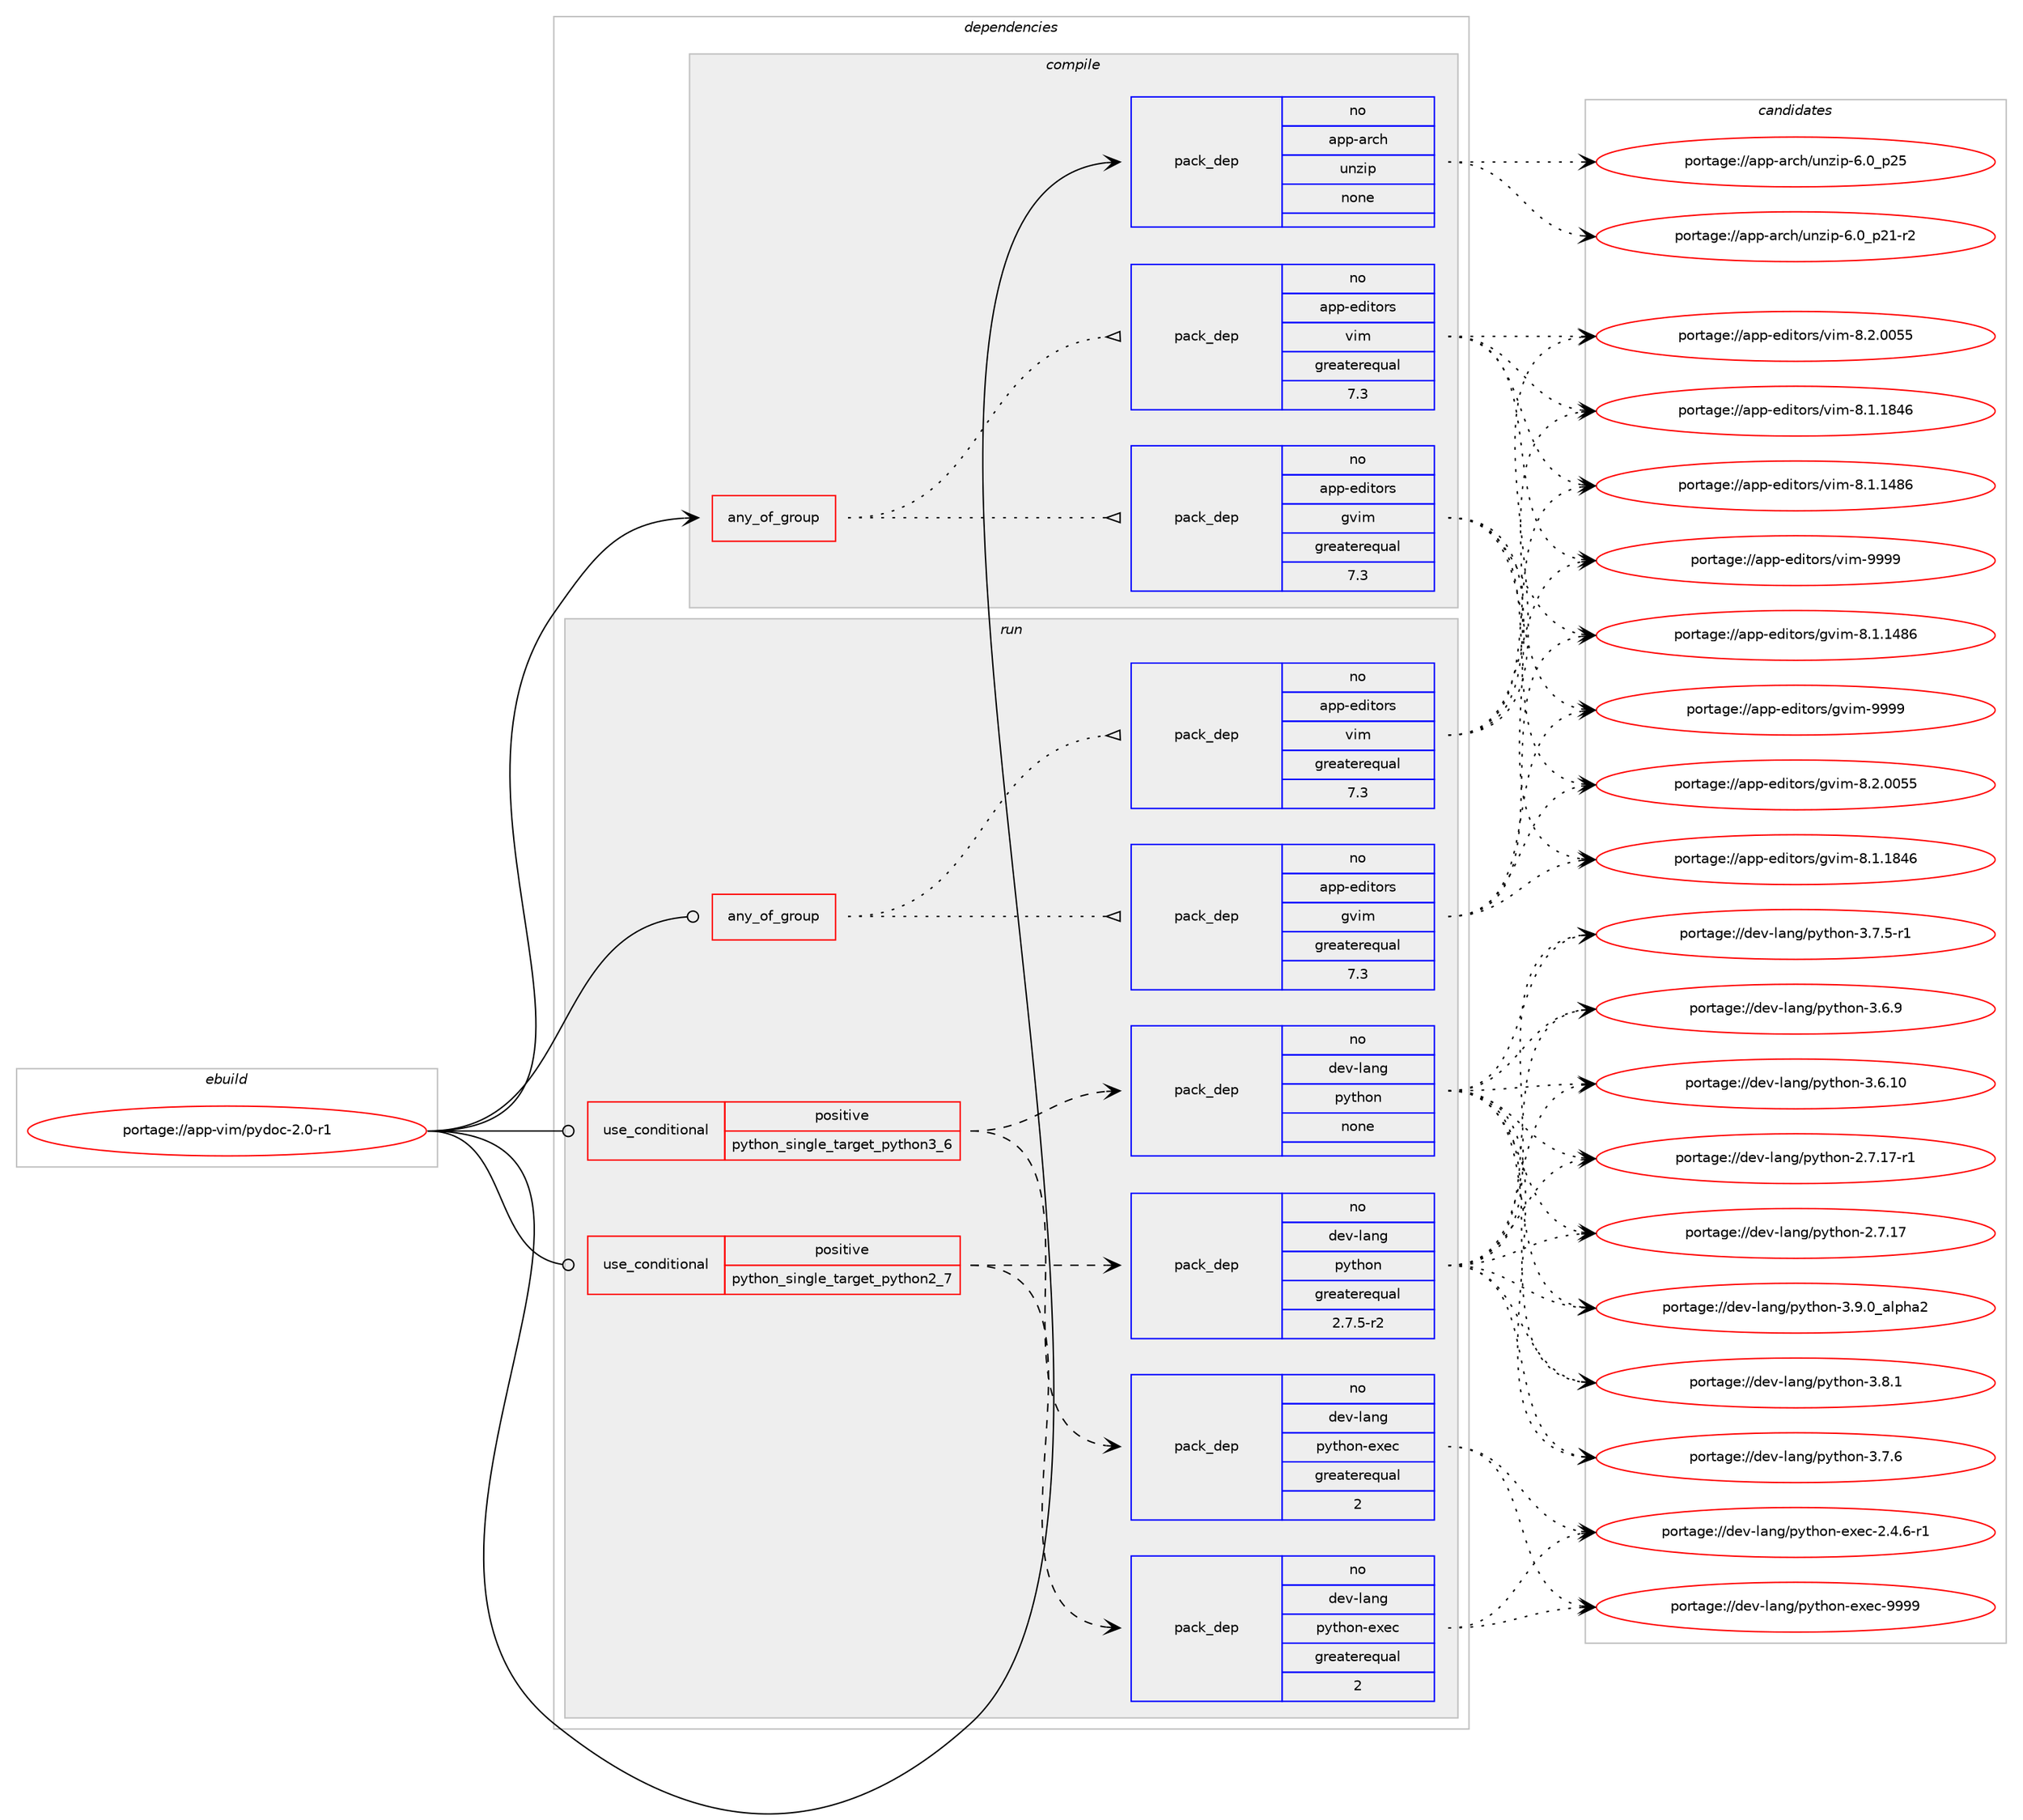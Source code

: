 digraph prolog {

# *************
# Graph options
# *************

newrank=true;
concentrate=true;
compound=true;
graph [rankdir=LR,fontname=Helvetica,fontsize=10,ranksep=1.5];#, ranksep=2.5, nodesep=0.2];
edge  [arrowhead=vee];
node  [fontname=Helvetica,fontsize=10];

# **********
# The ebuild
# **********

subgraph cluster_leftcol {
color=gray;
label=<<i>ebuild</i>>;
id [label="portage://app-vim/pydoc-2.0-r1", color=red, width=4, href="../app-vim/pydoc-2.0-r1.svg"];
}

# ****************
# The dependencies
# ****************

subgraph cluster_midcol {
color=gray;
label=<<i>dependencies</i>>;
subgraph cluster_compile {
fillcolor="#eeeeee";
style=filled;
label=<<i>compile</i>>;
subgraph any7304 {
dependency589466 [label=<<TABLE BORDER="0" CELLBORDER="1" CELLSPACING="0" CELLPADDING="4"><TR><TD CELLPADDING="10">any_of_group</TD></TR></TABLE>>, shape=none, color=red];subgraph pack442746 {
dependency589467 [label=<<TABLE BORDER="0" CELLBORDER="1" CELLSPACING="0" CELLPADDING="4" WIDTH="220"><TR><TD ROWSPAN="6" CELLPADDING="30">pack_dep</TD></TR><TR><TD WIDTH="110">no</TD></TR><TR><TD>app-editors</TD></TR><TR><TD>vim</TD></TR><TR><TD>greaterequal</TD></TR><TR><TD>7.3</TD></TR></TABLE>>, shape=none, color=blue];
}
dependency589466:e -> dependency589467:w [weight=20,style="dotted",arrowhead="oinv"];
subgraph pack442747 {
dependency589468 [label=<<TABLE BORDER="0" CELLBORDER="1" CELLSPACING="0" CELLPADDING="4" WIDTH="220"><TR><TD ROWSPAN="6" CELLPADDING="30">pack_dep</TD></TR><TR><TD WIDTH="110">no</TD></TR><TR><TD>app-editors</TD></TR><TR><TD>gvim</TD></TR><TR><TD>greaterequal</TD></TR><TR><TD>7.3</TD></TR></TABLE>>, shape=none, color=blue];
}
dependency589466:e -> dependency589468:w [weight=20,style="dotted",arrowhead="oinv"];
}
id:e -> dependency589466:w [weight=20,style="solid",arrowhead="vee"];
subgraph pack442748 {
dependency589469 [label=<<TABLE BORDER="0" CELLBORDER="1" CELLSPACING="0" CELLPADDING="4" WIDTH="220"><TR><TD ROWSPAN="6" CELLPADDING="30">pack_dep</TD></TR><TR><TD WIDTH="110">no</TD></TR><TR><TD>app-arch</TD></TR><TR><TD>unzip</TD></TR><TR><TD>none</TD></TR><TR><TD></TD></TR></TABLE>>, shape=none, color=blue];
}
id:e -> dependency589469:w [weight=20,style="solid",arrowhead="vee"];
}
subgraph cluster_compileandrun {
fillcolor="#eeeeee";
style=filled;
label=<<i>compile and run</i>>;
}
subgraph cluster_run {
fillcolor="#eeeeee";
style=filled;
label=<<i>run</i>>;
subgraph any7305 {
dependency589470 [label=<<TABLE BORDER="0" CELLBORDER="1" CELLSPACING="0" CELLPADDING="4"><TR><TD CELLPADDING="10">any_of_group</TD></TR></TABLE>>, shape=none, color=red];subgraph pack442749 {
dependency589471 [label=<<TABLE BORDER="0" CELLBORDER="1" CELLSPACING="0" CELLPADDING="4" WIDTH="220"><TR><TD ROWSPAN="6" CELLPADDING="30">pack_dep</TD></TR><TR><TD WIDTH="110">no</TD></TR><TR><TD>app-editors</TD></TR><TR><TD>vim</TD></TR><TR><TD>greaterequal</TD></TR><TR><TD>7.3</TD></TR></TABLE>>, shape=none, color=blue];
}
dependency589470:e -> dependency589471:w [weight=20,style="dotted",arrowhead="oinv"];
subgraph pack442750 {
dependency589472 [label=<<TABLE BORDER="0" CELLBORDER="1" CELLSPACING="0" CELLPADDING="4" WIDTH="220"><TR><TD ROWSPAN="6" CELLPADDING="30">pack_dep</TD></TR><TR><TD WIDTH="110">no</TD></TR><TR><TD>app-editors</TD></TR><TR><TD>gvim</TD></TR><TR><TD>greaterequal</TD></TR><TR><TD>7.3</TD></TR></TABLE>>, shape=none, color=blue];
}
dependency589470:e -> dependency589472:w [weight=20,style="dotted",arrowhead="oinv"];
}
id:e -> dependency589470:w [weight=20,style="solid",arrowhead="odot"];
subgraph cond139155 {
dependency589473 [label=<<TABLE BORDER="0" CELLBORDER="1" CELLSPACING="0" CELLPADDING="4"><TR><TD ROWSPAN="3" CELLPADDING="10">use_conditional</TD></TR><TR><TD>positive</TD></TR><TR><TD>python_single_target_python2_7</TD></TR></TABLE>>, shape=none, color=red];
subgraph pack442751 {
dependency589474 [label=<<TABLE BORDER="0" CELLBORDER="1" CELLSPACING="0" CELLPADDING="4" WIDTH="220"><TR><TD ROWSPAN="6" CELLPADDING="30">pack_dep</TD></TR><TR><TD WIDTH="110">no</TD></TR><TR><TD>dev-lang</TD></TR><TR><TD>python</TD></TR><TR><TD>greaterequal</TD></TR><TR><TD>2.7.5-r2</TD></TR></TABLE>>, shape=none, color=blue];
}
dependency589473:e -> dependency589474:w [weight=20,style="dashed",arrowhead="vee"];
subgraph pack442752 {
dependency589475 [label=<<TABLE BORDER="0" CELLBORDER="1" CELLSPACING="0" CELLPADDING="4" WIDTH="220"><TR><TD ROWSPAN="6" CELLPADDING="30">pack_dep</TD></TR><TR><TD WIDTH="110">no</TD></TR><TR><TD>dev-lang</TD></TR><TR><TD>python-exec</TD></TR><TR><TD>greaterequal</TD></TR><TR><TD>2</TD></TR></TABLE>>, shape=none, color=blue];
}
dependency589473:e -> dependency589475:w [weight=20,style="dashed",arrowhead="vee"];
}
id:e -> dependency589473:w [weight=20,style="solid",arrowhead="odot"];
subgraph cond139156 {
dependency589476 [label=<<TABLE BORDER="0" CELLBORDER="1" CELLSPACING="0" CELLPADDING="4"><TR><TD ROWSPAN="3" CELLPADDING="10">use_conditional</TD></TR><TR><TD>positive</TD></TR><TR><TD>python_single_target_python3_6</TD></TR></TABLE>>, shape=none, color=red];
subgraph pack442753 {
dependency589477 [label=<<TABLE BORDER="0" CELLBORDER="1" CELLSPACING="0" CELLPADDING="4" WIDTH="220"><TR><TD ROWSPAN="6" CELLPADDING="30">pack_dep</TD></TR><TR><TD WIDTH="110">no</TD></TR><TR><TD>dev-lang</TD></TR><TR><TD>python</TD></TR><TR><TD>none</TD></TR><TR><TD></TD></TR></TABLE>>, shape=none, color=blue];
}
dependency589476:e -> dependency589477:w [weight=20,style="dashed",arrowhead="vee"];
subgraph pack442754 {
dependency589478 [label=<<TABLE BORDER="0" CELLBORDER="1" CELLSPACING="0" CELLPADDING="4" WIDTH="220"><TR><TD ROWSPAN="6" CELLPADDING="30">pack_dep</TD></TR><TR><TD WIDTH="110">no</TD></TR><TR><TD>dev-lang</TD></TR><TR><TD>python-exec</TD></TR><TR><TD>greaterequal</TD></TR><TR><TD>2</TD></TR></TABLE>>, shape=none, color=blue];
}
dependency589476:e -> dependency589478:w [weight=20,style="dashed",arrowhead="vee"];
}
id:e -> dependency589476:w [weight=20,style="solid",arrowhead="odot"];
}
}

# **************
# The candidates
# **************

subgraph cluster_choices {
rank=same;
color=gray;
label=<<i>candidates</i>>;

subgraph choice442746 {
color=black;
nodesep=1;
choice9711211245101100105116111114115471181051094557575757 [label="portage://app-editors/vim-9999", color=red, width=4,href="../app-editors/vim-9999.svg"];
choice971121124510110010511611111411547118105109455646504648485353 [label="portage://app-editors/vim-8.2.0055", color=red, width=4,href="../app-editors/vim-8.2.0055.svg"];
choice971121124510110010511611111411547118105109455646494649565254 [label="portage://app-editors/vim-8.1.1846", color=red, width=4,href="../app-editors/vim-8.1.1846.svg"];
choice971121124510110010511611111411547118105109455646494649525654 [label="portage://app-editors/vim-8.1.1486", color=red, width=4,href="../app-editors/vim-8.1.1486.svg"];
dependency589467:e -> choice9711211245101100105116111114115471181051094557575757:w [style=dotted,weight="100"];
dependency589467:e -> choice971121124510110010511611111411547118105109455646504648485353:w [style=dotted,weight="100"];
dependency589467:e -> choice971121124510110010511611111411547118105109455646494649565254:w [style=dotted,weight="100"];
dependency589467:e -> choice971121124510110010511611111411547118105109455646494649525654:w [style=dotted,weight="100"];
}
subgraph choice442747 {
color=black;
nodesep=1;
choice9711211245101100105116111114115471031181051094557575757 [label="portage://app-editors/gvim-9999", color=red, width=4,href="../app-editors/gvim-9999.svg"];
choice971121124510110010511611111411547103118105109455646504648485353 [label="portage://app-editors/gvim-8.2.0055", color=red, width=4,href="../app-editors/gvim-8.2.0055.svg"];
choice971121124510110010511611111411547103118105109455646494649565254 [label="portage://app-editors/gvim-8.1.1846", color=red, width=4,href="../app-editors/gvim-8.1.1846.svg"];
choice971121124510110010511611111411547103118105109455646494649525654 [label="portage://app-editors/gvim-8.1.1486", color=red, width=4,href="../app-editors/gvim-8.1.1486.svg"];
dependency589468:e -> choice9711211245101100105116111114115471031181051094557575757:w [style=dotted,weight="100"];
dependency589468:e -> choice971121124510110010511611111411547103118105109455646504648485353:w [style=dotted,weight="100"];
dependency589468:e -> choice971121124510110010511611111411547103118105109455646494649565254:w [style=dotted,weight="100"];
dependency589468:e -> choice971121124510110010511611111411547103118105109455646494649525654:w [style=dotted,weight="100"];
}
subgraph choice442748 {
color=black;
nodesep=1;
choice971121124597114991044711711012210511245544648951125053 [label="portage://app-arch/unzip-6.0_p25", color=red, width=4,href="../app-arch/unzip-6.0_p25.svg"];
choice9711211245971149910447117110122105112455446489511250494511450 [label="portage://app-arch/unzip-6.0_p21-r2", color=red, width=4,href="../app-arch/unzip-6.0_p21-r2.svg"];
dependency589469:e -> choice971121124597114991044711711012210511245544648951125053:w [style=dotted,weight="100"];
dependency589469:e -> choice9711211245971149910447117110122105112455446489511250494511450:w [style=dotted,weight="100"];
}
subgraph choice442749 {
color=black;
nodesep=1;
choice9711211245101100105116111114115471181051094557575757 [label="portage://app-editors/vim-9999", color=red, width=4,href="../app-editors/vim-9999.svg"];
choice971121124510110010511611111411547118105109455646504648485353 [label="portage://app-editors/vim-8.2.0055", color=red, width=4,href="../app-editors/vim-8.2.0055.svg"];
choice971121124510110010511611111411547118105109455646494649565254 [label="portage://app-editors/vim-8.1.1846", color=red, width=4,href="../app-editors/vim-8.1.1846.svg"];
choice971121124510110010511611111411547118105109455646494649525654 [label="portage://app-editors/vim-8.1.1486", color=red, width=4,href="../app-editors/vim-8.1.1486.svg"];
dependency589471:e -> choice9711211245101100105116111114115471181051094557575757:w [style=dotted,weight="100"];
dependency589471:e -> choice971121124510110010511611111411547118105109455646504648485353:w [style=dotted,weight="100"];
dependency589471:e -> choice971121124510110010511611111411547118105109455646494649565254:w [style=dotted,weight="100"];
dependency589471:e -> choice971121124510110010511611111411547118105109455646494649525654:w [style=dotted,weight="100"];
}
subgraph choice442750 {
color=black;
nodesep=1;
choice9711211245101100105116111114115471031181051094557575757 [label="portage://app-editors/gvim-9999", color=red, width=4,href="../app-editors/gvim-9999.svg"];
choice971121124510110010511611111411547103118105109455646504648485353 [label="portage://app-editors/gvim-8.2.0055", color=red, width=4,href="../app-editors/gvim-8.2.0055.svg"];
choice971121124510110010511611111411547103118105109455646494649565254 [label="portage://app-editors/gvim-8.1.1846", color=red, width=4,href="../app-editors/gvim-8.1.1846.svg"];
choice971121124510110010511611111411547103118105109455646494649525654 [label="portage://app-editors/gvim-8.1.1486", color=red, width=4,href="../app-editors/gvim-8.1.1486.svg"];
dependency589472:e -> choice9711211245101100105116111114115471031181051094557575757:w [style=dotted,weight="100"];
dependency589472:e -> choice971121124510110010511611111411547103118105109455646504648485353:w [style=dotted,weight="100"];
dependency589472:e -> choice971121124510110010511611111411547103118105109455646494649565254:w [style=dotted,weight="100"];
dependency589472:e -> choice971121124510110010511611111411547103118105109455646494649525654:w [style=dotted,weight="100"];
}
subgraph choice442751 {
color=black;
nodesep=1;
choice10010111845108971101034711212111610411111045514657464895971081121049750 [label="portage://dev-lang/python-3.9.0_alpha2", color=red, width=4,href="../dev-lang/python-3.9.0_alpha2.svg"];
choice100101118451089711010347112121116104111110455146564649 [label="portage://dev-lang/python-3.8.1", color=red, width=4,href="../dev-lang/python-3.8.1.svg"];
choice100101118451089711010347112121116104111110455146554654 [label="portage://dev-lang/python-3.7.6", color=red, width=4,href="../dev-lang/python-3.7.6.svg"];
choice1001011184510897110103471121211161041111104551465546534511449 [label="portage://dev-lang/python-3.7.5-r1", color=red, width=4,href="../dev-lang/python-3.7.5-r1.svg"];
choice100101118451089711010347112121116104111110455146544657 [label="portage://dev-lang/python-3.6.9", color=red, width=4,href="../dev-lang/python-3.6.9.svg"];
choice10010111845108971101034711212111610411111045514654464948 [label="portage://dev-lang/python-3.6.10", color=red, width=4,href="../dev-lang/python-3.6.10.svg"];
choice100101118451089711010347112121116104111110455046554649554511449 [label="portage://dev-lang/python-2.7.17-r1", color=red, width=4,href="../dev-lang/python-2.7.17-r1.svg"];
choice10010111845108971101034711212111610411111045504655464955 [label="portage://dev-lang/python-2.7.17", color=red, width=4,href="../dev-lang/python-2.7.17.svg"];
dependency589474:e -> choice10010111845108971101034711212111610411111045514657464895971081121049750:w [style=dotted,weight="100"];
dependency589474:e -> choice100101118451089711010347112121116104111110455146564649:w [style=dotted,weight="100"];
dependency589474:e -> choice100101118451089711010347112121116104111110455146554654:w [style=dotted,weight="100"];
dependency589474:e -> choice1001011184510897110103471121211161041111104551465546534511449:w [style=dotted,weight="100"];
dependency589474:e -> choice100101118451089711010347112121116104111110455146544657:w [style=dotted,weight="100"];
dependency589474:e -> choice10010111845108971101034711212111610411111045514654464948:w [style=dotted,weight="100"];
dependency589474:e -> choice100101118451089711010347112121116104111110455046554649554511449:w [style=dotted,weight="100"];
dependency589474:e -> choice10010111845108971101034711212111610411111045504655464955:w [style=dotted,weight="100"];
}
subgraph choice442752 {
color=black;
nodesep=1;
choice10010111845108971101034711212111610411111045101120101994557575757 [label="portage://dev-lang/python-exec-9999", color=red, width=4,href="../dev-lang/python-exec-9999.svg"];
choice10010111845108971101034711212111610411111045101120101994550465246544511449 [label="portage://dev-lang/python-exec-2.4.6-r1", color=red, width=4,href="../dev-lang/python-exec-2.4.6-r1.svg"];
dependency589475:e -> choice10010111845108971101034711212111610411111045101120101994557575757:w [style=dotted,weight="100"];
dependency589475:e -> choice10010111845108971101034711212111610411111045101120101994550465246544511449:w [style=dotted,weight="100"];
}
subgraph choice442753 {
color=black;
nodesep=1;
choice10010111845108971101034711212111610411111045514657464895971081121049750 [label="portage://dev-lang/python-3.9.0_alpha2", color=red, width=4,href="../dev-lang/python-3.9.0_alpha2.svg"];
choice100101118451089711010347112121116104111110455146564649 [label="portage://dev-lang/python-3.8.1", color=red, width=4,href="../dev-lang/python-3.8.1.svg"];
choice100101118451089711010347112121116104111110455146554654 [label="portage://dev-lang/python-3.7.6", color=red, width=4,href="../dev-lang/python-3.7.6.svg"];
choice1001011184510897110103471121211161041111104551465546534511449 [label="portage://dev-lang/python-3.7.5-r1", color=red, width=4,href="../dev-lang/python-3.7.5-r1.svg"];
choice100101118451089711010347112121116104111110455146544657 [label="portage://dev-lang/python-3.6.9", color=red, width=4,href="../dev-lang/python-3.6.9.svg"];
choice10010111845108971101034711212111610411111045514654464948 [label="portage://dev-lang/python-3.6.10", color=red, width=4,href="../dev-lang/python-3.6.10.svg"];
choice100101118451089711010347112121116104111110455046554649554511449 [label="portage://dev-lang/python-2.7.17-r1", color=red, width=4,href="../dev-lang/python-2.7.17-r1.svg"];
choice10010111845108971101034711212111610411111045504655464955 [label="portage://dev-lang/python-2.7.17", color=red, width=4,href="../dev-lang/python-2.7.17.svg"];
dependency589477:e -> choice10010111845108971101034711212111610411111045514657464895971081121049750:w [style=dotted,weight="100"];
dependency589477:e -> choice100101118451089711010347112121116104111110455146564649:w [style=dotted,weight="100"];
dependency589477:e -> choice100101118451089711010347112121116104111110455146554654:w [style=dotted,weight="100"];
dependency589477:e -> choice1001011184510897110103471121211161041111104551465546534511449:w [style=dotted,weight="100"];
dependency589477:e -> choice100101118451089711010347112121116104111110455146544657:w [style=dotted,weight="100"];
dependency589477:e -> choice10010111845108971101034711212111610411111045514654464948:w [style=dotted,weight="100"];
dependency589477:e -> choice100101118451089711010347112121116104111110455046554649554511449:w [style=dotted,weight="100"];
dependency589477:e -> choice10010111845108971101034711212111610411111045504655464955:w [style=dotted,weight="100"];
}
subgraph choice442754 {
color=black;
nodesep=1;
choice10010111845108971101034711212111610411111045101120101994557575757 [label="portage://dev-lang/python-exec-9999", color=red, width=4,href="../dev-lang/python-exec-9999.svg"];
choice10010111845108971101034711212111610411111045101120101994550465246544511449 [label="portage://dev-lang/python-exec-2.4.6-r1", color=red, width=4,href="../dev-lang/python-exec-2.4.6-r1.svg"];
dependency589478:e -> choice10010111845108971101034711212111610411111045101120101994557575757:w [style=dotted,weight="100"];
dependency589478:e -> choice10010111845108971101034711212111610411111045101120101994550465246544511449:w [style=dotted,weight="100"];
}
}

}
